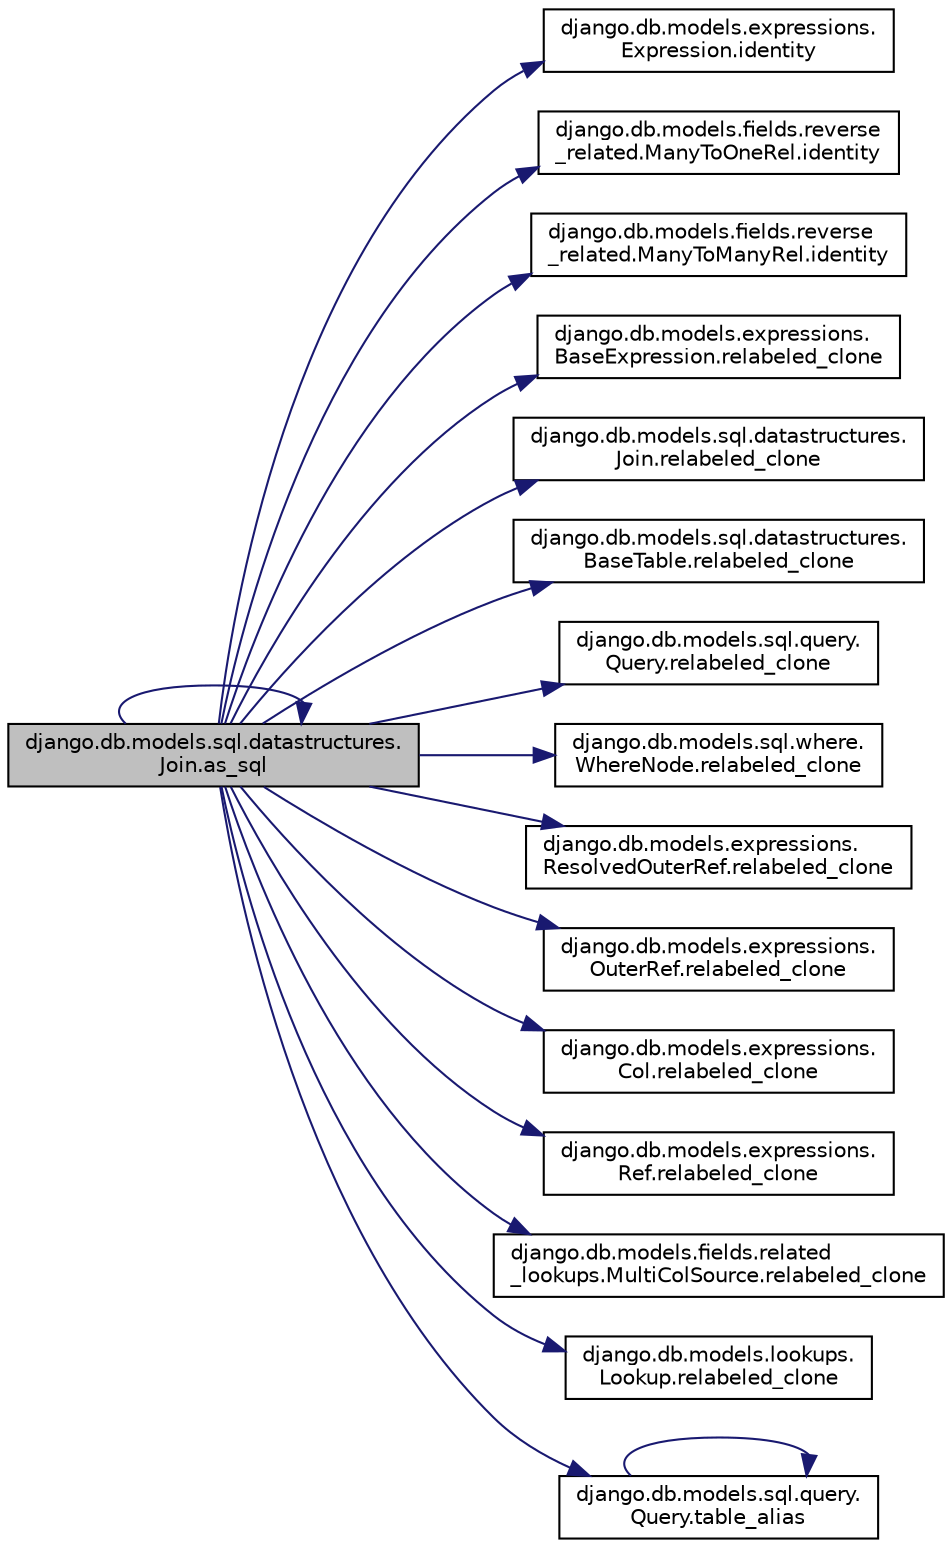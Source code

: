digraph "django.db.models.sql.datastructures.Join.as_sql"
{
 // LATEX_PDF_SIZE
  edge [fontname="Helvetica",fontsize="10",labelfontname="Helvetica",labelfontsize="10"];
  node [fontname="Helvetica",fontsize="10",shape=record];
  rankdir="LR";
  Node1 [label="django.db.models.sql.datastructures.\lJoin.as_sql",height=0.2,width=0.4,color="black", fillcolor="grey75", style="filled", fontcolor="black",tooltip=" "];
  Node1 -> Node1 [color="midnightblue",fontsize="10",style="solid",fontname="Helvetica"];
  Node1 -> Node2 [color="midnightblue",fontsize="10",style="solid",fontname="Helvetica"];
  Node2 [label="django.db.models.expressions.\lExpression.identity",height=0.2,width=0.4,color="black", fillcolor="white", style="filled",URL="$d8/dca/classdjango_1_1db_1_1models_1_1expressions_1_1_expression.html#a0c975e4430eae2ec1b0477fb8e7aa6e0",tooltip=" "];
  Node1 -> Node3 [color="midnightblue",fontsize="10",style="solid",fontname="Helvetica"];
  Node3 [label="django.db.models.fields.reverse\l_related.ManyToOneRel.identity",height=0.2,width=0.4,color="black", fillcolor="white", style="filled",URL="$df/d09/classdjango_1_1db_1_1models_1_1fields_1_1reverse__related_1_1_many_to_one_rel.html#a411627b4d2e83c94cffde6f9f5afcbbd",tooltip=" "];
  Node1 -> Node4 [color="midnightblue",fontsize="10",style="solid",fontname="Helvetica"];
  Node4 [label="django.db.models.fields.reverse\l_related.ManyToManyRel.identity",height=0.2,width=0.4,color="black", fillcolor="white", style="filled",URL="$d1/d4f/classdjango_1_1db_1_1models_1_1fields_1_1reverse__related_1_1_many_to_many_rel.html#a6e354c061022a60ff9ed82db4cb454c3",tooltip=" "];
  Node1 -> Node5 [color="midnightblue",fontsize="10",style="solid",fontname="Helvetica"];
  Node5 [label="django.db.models.expressions.\lBaseExpression.relabeled_clone",height=0.2,width=0.4,color="black", fillcolor="white", style="filled",URL="$de/d6b/classdjango_1_1db_1_1models_1_1expressions_1_1_base_expression.html#aa0da7811d0b53dffa0656e232b205e79",tooltip=" "];
  Node1 -> Node6 [color="midnightblue",fontsize="10",style="solid",fontname="Helvetica"];
  Node6 [label="django.db.models.sql.datastructures.\lJoin.relabeled_clone",height=0.2,width=0.4,color="black", fillcolor="white", style="filled",URL="$d9/d5f/classdjango_1_1db_1_1models_1_1sql_1_1datastructures_1_1_join.html#a60b5a5db8822ef895f5fc0e31504934c",tooltip=" "];
  Node1 -> Node7 [color="midnightblue",fontsize="10",style="solid",fontname="Helvetica"];
  Node7 [label="django.db.models.sql.datastructures.\lBaseTable.relabeled_clone",height=0.2,width=0.4,color="black", fillcolor="white", style="filled",URL="$d0/d5c/classdjango_1_1db_1_1models_1_1sql_1_1datastructures_1_1_base_table.html#a15aa5e0a8eaabea50b0bb98b02847aa2",tooltip=" "];
  Node1 -> Node8 [color="midnightblue",fontsize="10",style="solid",fontname="Helvetica"];
  Node8 [label="django.db.models.sql.query.\lQuery.relabeled_clone",height=0.2,width=0.4,color="black", fillcolor="white", style="filled",URL="$d6/d30/classdjango_1_1db_1_1models_1_1sql_1_1query_1_1_query.html#a81ac1d0588a68bcd4e88abd2e676dc8f",tooltip=" "];
  Node1 -> Node9 [color="midnightblue",fontsize="10",style="solid",fontname="Helvetica"];
  Node9 [label="django.db.models.sql.where.\lWhereNode.relabeled_clone",height=0.2,width=0.4,color="black", fillcolor="white", style="filled",URL="$db/da3/classdjango_1_1db_1_1models_1_1sql_1_1where_1_1_where_node.html#a8b00305ce5d12fa883b19a4a2c7a3b5a",tooltip=" "];
  Node1 -> Node10 [color="midnightblue",fontsize="10",style="solid",fontname="Helvetica"];
  Node10 [label="django.db.models.expressions.\lResolvedOuterRef.relabeled_clone",height=0.2,width=0.4,color="black", fillcolor="white", style="filled",URL="$dd/dcb/classdjango_1_1db_1_1models_1_1expressions_1_1_resolved_outer_ref.html#a6ec9a68aca753e7ee9be8f6549ba0cea",tooltip=" "];
  Node1 -> Node11 [color="midnightblue",fontsize="10",style="solid",fontname="Helvetica"];
  Node11 [label="django.db.models.expressions.\lOuterRef.relabeled_clone",height=0.2,width=0.4,color="black", fillcolor="white", style="filled",URL="$df/d4e/classdjango_1_1db_1_1models_1_1expressions_1_1_outer_ref.html#ae4fb3d94801bd7a7496b9ece68b784da",tooltip=" "];
  Node1 -> Node12 [color="midnightblue",fontsize="10",style="solid",fontname="Helvetica"];
  Node12 [label="django.db.models.expressions.\lCol.relabeled_clone",height=0.2,width=0.4,color="black", fillcolor="white", style="filled",URL="$de/dbc/classdjango_1_1db_1_1models_1_1expressions_1_1_col.html#a85c269fab888c60d7544a6da23948db0",tooltip=" "];
  Node1 -> Node13 [color="midnightblue",fontsize="10",style="solid",fontname="Helvetica"];
  Node13 [label="django.db.models.expressions.\lRef.relabeled_clone",height=0.2,width=0.4,color="black", fillcolor="white", style="filled",URL="$d4/d65/classdjango_1_1db_1_1models_1_1expressions_1_1_ref.html#a75fc552f5c48faf6c578dd7e73e75cb3",tooltip=" "];
  Node1 -> Node14 [color="midnightblue",fontsize="10",style="solid",fontname="Helvetica"];
  Node14 [label="django.db.models.fields.related\l_lookups.MultiColSource.relabeled_clone",height=0.2,width=0.4,color="black", fillcolor="white", style="filled",URL="$d4/d98/classdjango_1_1db_1_1models_1_1fields_1_1related__lookups_1_1_multi_col_source.html#ab2fd765a9c3f01d239cb17001cd6eb0b",tooltip=" "];
  Node1 -> Node15 [color="midnightblue",fontsize="10",style="solid",fontname="Helvetica"];
  Node15 [label="django.db.models.lookups.\lLookup.relabeled_clone",height=0.2,width=0.4,color="black", fillcolor="white", style="filled",URL="$dd/de0/classdjango_1_1db_1_1models_1_1lookups_1_1_lookup.html#aa33cc5c2d7e354240ae7bcd9918ff3fa",tooltip=" "];
  Node1 -> Node16 [color="midnightblue",fontsize="10",style="solid",fontname="Helvetica"];
  Node16 [label="django.db.models.sql.query.\lQuery.table_alias",height=0.2,width=0.4,color="black", fillcolor="white", style="filled",URL="$d6/d30/classdjango_1_1db_1_1models_1_1sql_1_1query_1_1_query.html#a9529484c3c4ae574f3b1c81a2ec4aba8",tooltip=" "];
  Node16 -> Node16 [color="midnightblue",fontsize="10",style="solid",fontname="Helvetica"];
}
